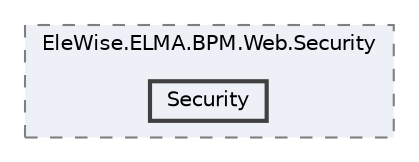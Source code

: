 digraph "Web/Modules/EleWise.ELMA.BPM.Web.Security/Security"
{
 // LATEX_PDF_SIZE
  bgcolor="transparent";
  edge [fontname=Helvetica,fontsize=10,labelfontname=Helvetica,labelfontsize=10];
  node [fontname=Helvetica,fontsize=10,shape=box,height=0.2,width=0.4];
  compound=true
  subgraph clusterdir_421eb7dfd93239390a8f697457a79baa {
    graph [ bgcolor="#edf0f7", pencolor="grey50", label="EleWise.ELMA.BPM.Web.Security", fontname=Helvetica,fontsize=10 style="filled,dashed", URL="dir_421eb7dfd93239390a8f697457a79baa.html",tooltip=""]
  dir_19d0daf8dfab31f7e58a3d0298001a22 [label="Security", fillcolor="#edf0f7", color="grey25", style="filled,bold", URL="dir_19d0daf8dfab31f7e58a3d0298001a22.html",tooltip=""];
  }
}
